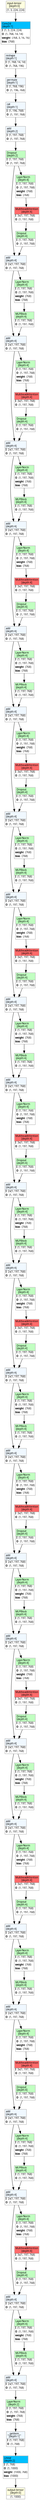 strict digraph ViT_b_16 {
	graph [ordering=in rankdir=TB size="63.9,63.9"]
	node [align=left color="#909090" fillcolor="#ffffff90" fontname="Linux libertine" fontsize=10 height=0.2 margin=0 ranksep=0.1 shape=plaintext style=filled]
	edge [fontsize=10]
	0 [label=<
                    <TABLE BORDER="1" CELLBORDER="0"
                    CELLSPACING="0" CELLPADDING="2">
                        <TR>
                            <TD BGCOLOR="lightyellow" ALIGN="LEFT"
                            BORDER="1" SIDES="B"
                            >input-tensor<BR ALIGN="LEFT"/>[depth:0]</TD>
                        </TR>
                        <TR>
                            <TD>(1, 3, 224, 224)</TD>
                        </TR>
                        
                    </TABLE>>]
	1 [label=<
                    <TABLE BORDER="1" CELLBORDER="0"
                    CELLSPACING="0" CELLPADDING="2">
                        <TR>
                            <TD BGCOLOR="deepskyblue1" ALIGN="LEFT"
                            BORDER="1" SIDES="B"
                            >Conv2d<BR ALIGN="LEFT"/>[depth:1]</TD>
                        </TR>
                        <TR>
                            <TD ALIGN="LEFT"><B>I</B> (1, 3, 224, 224)</TD>
                        </TR>
                        <TR>
                            <TD ALIGN="LEFT"><B>O</B> (1, 768, 14, 14)</TD>
                        </TR>
                                        <TR>
                    <TD ALIGN="LEFT"><B>weight</B> (768, 3, 16, 16)</TD>
                </TR>
                <TR>
                    <TD ALIGN="LEFT"><B>bias</B> (768)</TD>
                </TR>
                    </TABLE>>]
	2 [label=<
                    <TABLE BORDER="1" CELLBORDER="0"
                    CELLSPACING="0" CELLPADDING="2">
                        <TR>
                            <TD BGCOLOR="aliceblue" ALIGN="LEFT"
                            BORDER="1" SIDES="B"
                            >reshape<BR ALIGN="LEFT"/>[depth:1]</TD>
                        </TR>
                        <TR>
                            <TD ALIGN="LEFT"><B>I</B> (1, 768, 14, 14)</TD>
                        </TR>
                        <TR>
                            <TD ALIGN="LEFT"><B>O</B> (1, 768, 196)</TD>
                        </TR>
                        
                    </TABLE>>]
	3 [label=<
                    <TABLE BORDER="1" CELLBORDER="0"
                    CELLSPACING="0" CELLPADDING="2">
                        <TR>
                            <TD BGCOLOR="aliceblue" ALIGN="LEFT"
                            BORDER="1" SIDES="B"
                            >permute<BR ALIGN="LEFT"/>[depth:1]</TD>
                        </TR>
                        <TR>
                            <TD ALIGN="LEFT"><B>I</B> (1, 768, 196)</TD>
                        </TR>
                        <TR>
                            <TD ALIGN="LEFT"><B>O</B> (1, 196, 768)</TD>
                        </TR>
                        
                    </TABLE>>]
	4 [label=<
                    <TABLE BORDER="1" CELLBORDER="0"
                    CELLSPACING="0" CELLPADDING="2">
                        <TR>
                            <TD BGCOLOR="aliceblue" ALIGN="LEFT"
                            BORDER="1" SIDES="B"
                            >cat<BR ALIGN="LEFT"/>[depth:1]</TD>
                        </TR>
                        <TR>
                            <TD ALIGN="LEFT"><B>I</B> (1, 196, 768)</TD>
                        </TR>
                        <TR>
                            <TD ALIGN="LEFT"><B>O</B> (1, 197, 768)</TD>
                        </TR>
                        
                    </TABLE>>]
	5 [label=<
                    <TABLE BORDER="1" CELLBORDER="0"
                    CELLSPACING="0" CELLPADDING="2">
                        <TR>
                            <TD BGCOLOR="aliceblue" ALIGN="LEFT"
                            BORDER="1" SIDES="B"
                            >add<BR ALIGN="LEFT"/>[depth:2]</TD>
                        </TR>
                        <TR>
                            <TD ALIGN="LEFT"><B>I</B> (1, 197, 768)</TD>
                        </TR>
                        <TR>
                            <TD ALIGN="LEFT"><B>O</B> (1, 197, 768)</TD>
                        </TR>
                        
                    </TABLE>>]
	6 [label=<
                    <TABLE BORDER="1" CELLBORDER="0"
                    CELLSPACING="0" CELLPADDING="2">
                        <TR>
                            <TD BGCOLOR="darkseagreen1" ALIGN="LEFT"
                            BORDER="1" SIDES="B"
                            >Dropout<BR ALIGN="LEFT"/>[depth:2]</TD>
                        </TR>
                        <TR>
                            <TD ALIGN="LEFT"><B>I</B> (1, 197, 768)</TD>
                        </TR>
                        <TR>
                            <TD ALIGN="LEFT"><B>O</B> (1, 197, 768)</TD>
                        </TR>
                        
                    </TABLE>>]
	7 [label=<
                    <TABLE BORDER="1" CELLBORDER="0"
                    CELLSPACING="0" CELLPADDING="2">
                        <TR>
                            <TD BGCOLOR="darkseagreen1" ALIGN="LEFT"
                            BORDER="1" SIDES="B"
                            >LayerNorm<BR ALIGN="LEFT"/>[depth:4]</TD>
                        </TR>
                        <TR>
                            <TD ALIGN="LEFT"><B>I</B> (1, 197, 768)</TD>
                        </TR>
                        <TR>
                            <TD ALIGN="LEFT"><B>O</B> (1, 197, 768)</TD>
                        </TR>
                                        <TR>
                    <TD ALIGN="LEFT"><B>weight</B> (768)</TD>
                </TR>
                <TR>
                    <TD ALIGN="LEFT"><B>bias</B> (768)</TD>
                </TR>
                    </TABLE>>]
	8 [label=<
                    <TABLE BORDER="1" CELLBORDER="0"
                    CELLSPACING="0" CELLPADDING="2">
                        <TR>
                            <TD BGCOLOR="indianred1" ALIGN="LEFT"
                            BORDER="1" SIDES="B"
                            >MultiheadAttention<BR ALIGN="LEFT"/>[depth:4]</TD>
                        </TR>
                        <TR>
                            <TD ALIGN="LEFT"><B>I</B> 3x(1, 197, 768)</TD>
                        </TR>
                        <TR>
                            <TD ALIGN="LEFT"><B>O</B> (1, 197, 768)</TD>
                        </TR>
                        
                    </TABLE>>]
	9 [label=<
                    <TABLE BORDER="1" CELLBORDER="0"
                    CELLSPACING="0" CELLPADDING="2">
                        <TR>
                            <TD BGCOLOR="darkseagreen1" ALIGN="LEFT"
                            BORDER="1" SIDES="B"
                            >Dropout<BR ALIGN="LEFT"/>[depth:4]</TD>
                        </TR>
                        <TR>
                            <TD ALIGN="LEFT"><B>I</B> (1, 197, 768)</TD>
                        </TR>
                        <TR>
                            <TD ALIGN="LEFT"><B>O</B> (1, 197, 768)</TD>
                        </TR>
                        
                    </TABLE>>]
	10 [label=<
                    <TABLE BORDER="1" CELLBORDER="0"
                    CELLSPACING="0" CELLPADDING="2">
                        <TR>
                            <TD BGCOLOR="aliceblue" ALIGN="LEFT"
                            BORDER="1" SIDES="B"
                            >add<BR ALIGN="LEFT"/>[depth:4]</TD>
                        </TR>
                        <TR>
                            <TD ALIGN="LEFT"><B>I</B> 2x(1, 197, 768)</TD>
                        </TR>
                        <TR>
                            <TD ALIGN="LEFT"><B>O</B> (1, 197, 768)</TD>
                        </TR>
                        
                    </TABLE>>]
	11 [label=<
                    <TABLE BORDER="1" CELLBORDER="0"
                    CELLSPACING="0" CELLPADDING="2">
                        <TR>
                            <TD BGCOLOR="darkseagreen1" ALIGN="LEFT"
                            BORDER="1" SIDES="B"
                            >LayerNorm<BR ALIGN="LEFT"/>[depth:4]</TD>
                        </TR>
                        <TR>
                            <TD ALIGN="LEFT"><B>I</B> (1, 197, 768)</TD>
                        </TR>
                        <TR>
                            <TD ALIGN="LEFT"><B>O</B> (1, 197, 768)</TD>
                        </TR>
                                        <TR>
                    <TD ALIGN="LEFT"><B>weight</B> (768)</TD>
                </TR>
                <TR>
                    <TD ALIGN="LEFT"><B>bias</B> (768)</TD>
                </TR>
                    </TABLE>>]
	12 [label=<
                    <TABLE BORDER="1" CELLBORDER="0"
                    CELLSPACING="0" CELLPADDING="2">
                        <TR>
                            <TD BGCOLOR="darkseagreen1" ALIGN="LEFT"
                            BORDER="1" SIDES="B"
                            >MLPBlock<BR ALIGN="LEFT"/>[depth:4]</TD>
                        </TR>
                        <TR>
                            <TD ALIGN="LEFT"><B>I</B> (1, 197, 768)</TD>
                        </TR>
                        <TR>
                            <TD ALIGN="LEFT"><B>O</B> (1, 197, 768)</TD>
                        </TR>
                        
                    </TABLE>>]
	13 [label=<
                    <TABLE BORDER="1" CELLBORDER="0"
                    CELLSPACING="0" CELLPADDING="2">
                        <TR>
                            <TD BGCOLOR="aliceblue" ALIGN="LEFT"
                            BORDER="1" SIDES="B"
                            >add<BR ALIGN="LEFT"/>[depth:4]</TD>
                        </TR>
                        <TR>
                            <TD ALIGN="LEFT"><B>I</B> 2x(1, 197, 768)</TD>
                        </TR>
                        <TR>
                            <TD ALIGN="LEFT"><B>O</B> (1, 197, 768)</TD>
                        </TR>
                        
                    </TABLE>>]
	14 [label=<
                    <TABLE BORDER="1" CELLBORDER="0"
                    CELLSPACING="0" CELLPADDING="2">
                        <TR>
                            <TD BGCOLOR="darkseagreen1" ALIGN="LEFT"
                            BORDER="1" SIDES="B"
                            >LayerNorm<BR ALIGN="LEFT"/>[depth:4]</TD>
                        </TR>
                        <TR>
                            <TD ALIGN="LEFT"><B>I</B> (1, 197, 768)</TD>
                        </TR>
                        <TR>
                            <TD ALIGN="LEFT"><B>O</B> (1, 197, 768)</TD>
                        </TR>
                                        <TR>
                    <TD ALIGN="LEFT"><B>weight</B> (768)</TD>
                </TR>
                <TR>
                    <TD ALIGN="LEFT"><B>bias</B> (768)</TD>
                </TR>
                    </TABLE>>]
	15 [label=<
                    <TABLE BORDER="1" CELLBORDER="0"
                    CELLSPACING="0" CELLPADDING="2">
                        <TR>
                            <TD BGCOLOR="indianred1" ALIGN="LEFT"
                            BORDER="1" SIDES="B"
                            >MultiheadAttention<BR ALIGN="LEFT"/>[depth:4]</TD>
                        </TR>
                        <TR>
                            <TD ALIGN="LEFT"><B>I</B> 3x(1, 197, 768)</TD>
                        </TR>
                        <TR>
                            <TD ALIGN="LEFT"><B>O</B> (1, 197, 768)</TD>
                        </TR>
                        
                    </TABLE>>]
	16 [label=<
                    <TABLE BORDER="1" CELLBORDER="0"
                    CELLSPACING="0" CELLPADDING="2">
                        <TR>
                            <TD BGCOLOR="darkseagreen1" ALIGN="LEFT"
                            BORDER="1" SIDES="B"
                            >Dropout<BR ALIGN="LEFT"/>[depth:4]</TD>
                        </TR>
                        <TR>
                            <TD ALIGN="LEFT"><B>I</B> (1, 197, 768)</TD>
                        </TR>
                        <TR>
                            <TD ALIGN="LEFT"><B>O</B> (1, 197, 768)</TD>
                        </TR>
                        
                    </TABLE>>]
	17 [label=<
                    <TABLE BORDER="1" CELLBORDER="0"
                    CELLSPACING="0" CELLPADDING="2">
                        <TR>
                            <TD BGCOLOR="aliceblue" ALIGN="LEFT"
                            BORDER="1" SIDES="B"
                            >add<BR ALIGN="LEFT"/>[depth:4]</TD>
                        </TR>
                        <TR>
                            <TD ALIGN="LEFT"><B>I</B> 2x(1, 197, 768)</TD>
                        </TR>
                        <TR>
                            <TD ALIGN="LEFT"><B>O</B> (1, 197, 768)</TD>
                        </TR>
                        
                    </TABLE>>]
	18 [label=<
                    <TABLE BORDER="1" CELLBORDER="0"
                    CELLSPACING="0" CELLPADDING="2">
                        <TR>
                            <TD BGCOLOR="darkseagreen1" ALIGN="LEFT"
                            BORDER="1" SIDES="B"
                            >LayerNorm<BR ALIGN="LEFT"/>[depth:4]</TD>
                        </TR>
                        <TR>
                            <TD ALIGN="LEFT"><B>I</B> (1, 197, 768)</TD>
                        </TR>
                        <TR>
                            <TD ALIGN="LEFT"><B>O</B> (1, 197, 768)</TD>
                        </TR>
                                        <TR>
                    <TD ALIGN="LEFT"><B>weight</B> (768)</TD>
                </TR>
                <TR>
                    <TD ALIGN="LEFT"><B>bias</B> (768)</TD>
                </TR>
                    </TABLE>>]
	19 [label=<
                    <TABLE BORDER="1" CELLBORDER="0"
                    CELLSPACING="0" CELLPADDING="2">
                        <TR>
                            <TD BGCOLOR="darkseagreen1" ALIGN="LEFT"
                            BORDER="1" SIDES="B"
                            >MLPBlock<BR ALIGN="LEFT"/>[depth:4]</TD>
                        </TR>
                        <TR>
                            <TD ALIGN="LEFT"><B>I</B> (1, 197, 768)</TD>
                        </TR>
                        <TR>
                            <TD ALIGN="LEFT"><B>O</B> (1, 197, 768)</TD>
                        </TR>
                        
                    </TABLE>>]
	20 [label=<
                    <TABLE BORDER="1" CELLBORDER="0"
                    CELLSPACING="0" CELLPADDING="2">
                        <TR>
                            <TD BGCOLOR="aliceblue" ALIGN="LEFT"
                            BORDER="1" SIDES="B"
                            >add<BR ALIGN="LEFT"/>[depth:4]</TD>
                        </TR>
                        <TR>
                            <TD ALIGN="LEFT"><B>I</B> 2x(1, 197, 768)</TD>
                        </TR>
                        <TR>
                            <TD ALIGN="LEFT"><B>O</B> (1, 197, 768)</TD>
                        </TR>
                        
                    </TABLE>>]
	21 [label=<
                    <TABLE BORDER="1" CELLBORDER="0"
                    CELLSPACING="0" CELLPADDING="2">
                        <TR>
                            <TD BGCOLOR="darkseagreen1" ALIGN="LEFT"
                            BORDER="1" SIDES="B"
                            >LayerNorm<BR ALIGN="LEFT"/>[depth:4]</TD>
                        </TR>
                        <TR>
                            <TD ALIGN="LEFT"><B>I</B> (1, 197, 768)</TD>
                        </TR>
                        <TR>
                            <TD ALIGN="LEFT"><B>O</B> (1, 197, 768)</TD>
                        </TR>
                                        <TR>
                    <TD ALIGN="LEFT"><B>weight</B> (768)</TD>
                </TR>
                <TR>
                    <TD ALIGN="LEFT"><B>bias</B> (768)</TD>
                </TR>
                    </TABLE>>]
	22 [label=<
                    <TABLE BORDER="1" CELLBORDER="0"
                    CELLSPACING="0" CELLPADDING="2">
                        <TR>
                            <TD BGCOLOR="indianred1" ALIGN="LEFT"
                            BORDER="1" SIDES="B"
                            >MultiheadAttention<BR ALIGN="LEFT"/>[depth:4]</TD>
                        </TR>
                        <TR>
                            <TD ALIGN="LEFT"><B>I</B> 3x(1, 197, 768)</TD>
                        </TR>
                        <TR>
                            <TD ALIGN="LEFT"><B>O</B> (1, 197, 768)</TD>
                        </TR>
                        
                    </TABLE>>]
	23 [label=<
                    <TABLE BORDER="1" CELLBORDER="0"
                    CELLSPACING="0" CELLPADDING="2">
                        <TR>
                            <TD BGCOLOR="darkseagreen1" ALIGN="LEFT"
                            BORDER="1" SIDES="B"
                            >Dropout<BR ALIGN="LEFT"/>[depth:4]</TD>
                        </TR>
                        <TR>
                            <TD ALIGN="LEFT"><B>I</B> (1, 197, 768)</TD>
                        </TR>
                        <TR>
                            <TD ALIGN="LEFT"><B>O</B> (1, 197, 768)</TD>
                        </TR>
                        
                    </TABLE>>]
	24 [label=<
                    <TABLE BORDER="1" CELLBORDER="0"
                    CELLSPACING="0" CELLPADDING="2">
                        <TR>
                            <TD BGCOLOR="aliceblue" ALIGN="LEFT"
                            BORDER="1" SIDES="B"
                            >add<BR ALIGN="LEFT"/>[depth:4]</TD>
                        </TR>
                        <TR>
                            <TD ALIGN="LEFT"><B>I</B> 2x(1, 197, 768)</TD>
                        </TR>
                        <TR>
                            <TD ALIGN="LEFT"><B>O</B> (1, 197, 768)</TD>
                        </TR>
                        
                    </TABLE>>]
	25 [label=<
                    <TABLE BORDER="1" CELLBORDER="0"
                    CELLSPACING="0" CELLPADDING="2">
                        <TR>
                            <TD BGCOLOR="darkseagreen1" ALIGN="LEFT"
                            BORDER="1" SIDES="B"
                            >LayerNorm<BR ALIGN="LEFT"/>[depth:4]</TD>
                        </TR>
                        <TR>
                            <TD ALIGN="LEFT"><B>I</B> (1, 197, 768)</TD>
                        </TR>
                        <TR>
                            <TD ALIGN="LEFT"><B>O</B> (1, 197, 768)</TD>
                        </TR>
                                        <TR>
                    <TD ALIGN="LEFT"><B>weight</B> (768)</TD>
                </TR>
                <TR>
                    <TD ALIGN="LEFT"><B>bias</B> (768)</TD>
                </TR>
                    </TABLE>>]
	26 [label=<
                    <TABLE BORDER="1" CELLBORDER="0"
                    CELLSPACING="0" CELLPADDING="2">
                        <TR>
                            <TD BGCOLOR="darkseagreen1" ALIGN="LEFT"
                            BORDER="1" SIDES="B"
                            >MLPBlock<BR ALIGN="LEFT"/>[depth:4]</TD>
                        </TR>
                        <TR>
                            <TD ALIGN="LEFT"><B>I</B> (1, 197, 768)</TD>
                        </TR>
                        <TR>
                            <TD ALIGN="LEFT"><B>O</B> (1, 197, 768)</TD>
                        </TR>
                        
                    </TABLE>>]
	27 [label=<
                    <TABLE BORDER="1" CELLBORDER="0"
                    CELLSPACING="0" CELLPADDING="2">
                        <TR>
                            <TD BGCOLOR="aliceblue" ALIGN="LEFT"
                            BORDER="1" SIDES="B"
                            >add<BR ALIGN="LEFT"/>[depth:4]</TD>
                        </TR>
                        <TR>
                            <TD ALIGN="LEFT"><B>I</B> 2x(1, 197, 768)</TD>
                        </TR>
                        <TR>
                            <TD ALIGN="LEFT"><B>O</B> (1, 197, 768)</TD>
                        </TR>
                        
                    </TABLE>>]
	28 [label=<
                    <TABLE BORDER="1" CELLBORDER="0"
                    CELLSPACING="0" CELLPADDING="2">
                        <TR>
                            <TD BGCOLOR="darkseagreen1" ALIGN="LEFT"
                            BORDER="1" SIDES="B"
                            >LayerNorm<BR ALIGN="LEFT"/>[depth:4]</TD>
                        </TR>
                        <TR>
                            <TD ALIGN="LEFT"><B>I</B> (1, 197, 768)</TD>
                        </TR>
                        <TR>
                            <TD ALIGN="LEFT"><B>O</B> (1, 197, 768)</TD>
                        </TR>
                                        <TR>
                    <TD ALIGN="LEFT"><B>weight</B> (768)</TD>
                </TR>
                <TR>
                    <TD ALIGN="LEFT"><B>bias</B> (768)</TD>
                </TR>
                    </TABLE>>]
	29 [label=<
                    <TABLE BORDER="1" CELLBORDER="0"
                    CELLSPACING="0" CELLPADDING="2">
                        <TR>
                            <TD BGCOLOR="indianred1" ALIGN="LEFT"
                            BORDER="1" SIDES="B"
                            >MultiheadAttention<BR ALIGN="LEFT"/>[depth:4]</TD>
                        </TR>
                        <TR>
                            <TD ALIGN="LEFT"><B>I</B> 3x(1, 197, 768)</TD>
                        </TR>
                        <TR>
                            <TD ALIGN="LEFT"><B>O</B> (1, 197, 768)</TD>
                        </TR>
                        
                    </TABLE>>]
	30 [label=<
                    <TABLE BORDER="1" CELLBORDER="0"
                    CELLSPACING="0" CELLPADDING="2">
                        <TR>
                            <TD BGCOLOR="darkseagreen1" ALIGN="LEFT"
                            BORDER="1" SIDES="B"
                            >Dropout<BR ALIGN="LEFT"/>[depth:4]</TD>
                        </TR>
                        <TR>
                            <TD ALIGN="LEFT"><B>I</B> (1, 197, 768)</TD>
                        </TR>
                        <TR>
                            <TD ALIGN="LEFT"><B>O</B> (1, 197, 768)</TD>
                        </TR>
                        
                    </TABLE>>]
	31 [label=<
                    <TABLE BORDER="1" CELLBORDER="0"
                    CELLSPACING="0" CELLPADDING="2">
                        <TR>
                            <TD BGCOLOR="aliceblue" ALIGN="LEFT"
                            BORDER="1" SIDES="B"
                            >add<BR ALIGN="LEFT"/>[depth:4]</TD>
                        </TR>
                        <TR>
                            <TD ALIGN="LEFT"><B>I</B> 2x(1, 197, 768)</TD>
                        </TR>
                        <TR>
                            <TD ALIGN="LEFT"><B>O</B> (1, 197, 768)</TD>
                        </TR>
                        
                    </TABLE>>]
	32 [label=<
                    <TABLE BORDER="1" CELLBORDER="0"
                    CELLSPACING="0" CELLPADDING="2">
                        <TR>
                            <TD BGCOLOR="darkseagreen1" ALIGN="LEFT"
                            BORDER="1" SIDES="B"
                            >LayerNorm<BR ALIGN="LEFT"/>[depth:4]</TD>
                        </TR>
                        <TR>
                            <TD ALIGN="LEFT"><B>I</B> (1, 197, 768)</TD>
                        </TR>
                        <TR>
                            <TD ALIGN="LEFT"><B>O</B> (1, 197, 768)</TD>
                        </TR>
                                        <TR>
                    <TD ALIGN="LEFT"><B>weight</B> (768)</TD>
                </TR>
                <TR>
                    <TD ALIGN="LEFT"><B>bias</B> (768)</TD>
                </TR>
                    </TABLE>>]
	33 [label=<
                    <TABLE BORDER="1" CELLBORDER="0"
                    CELLSPACING="0" CELLPADDING="2">
                        <TR>
                            <TD BGCOLOR="darkseagreen1" ALIGN="LEFT"
                            BORDER="1" SIDES="B"
                            >MLPBlock<BR ALIGN="LEFT"/>[depth:4]</TD>
                        </TR>
                        <TR>
                            <TD ALIGN="LEFT"><B>I</B> (1, 197, 768)</TD>
                        </TR>
                        <TR>
                            <TD ALIGN="LEFT"><B>O</B> (1, 197, 768)</TD>
                        </TR>
                        
                    </TABLE>>]
	34 [label=<
                    <TABLE BORDER="1" CELLBORDER="0"
                    CELLSPACING="0" CELLPADDING="2">
                        <TR>
                            <TD BGCOLOR="aliceblue" ALIGN="LEFT"
                            BORDER="1" SIDES="B"
                            >add<BR ALIGN="LEFT"/>[depth:4]</TD>
                        </TR>
                        <TR>
                            <TD ALIGN="LEFT"><B>I</B> 2x(1, 197, 768)</TD>
                        </TR>
                        <TR>
                            <TD ALIGN="LEFT"><B>O</B> (1, 197, 768)</TD>
                        </TR>
                        
                    </TABLE>>]
	35 [label=<
                    <TABLE BORDER="1" CELLBORDER="0"
                    CELLSPACING="0" CELLPADDING="2">
                        <TR>
                            <TD BGCOLOR="darkseagreen1" ALIGN="LEFT"
                            BORDER="1" SIDES="B"
                            >LayerNorm<BR ALIGN="LEFT"/>[depth:4]</TD>
                        </TR>
                        <TR>
                            <TD ALIGN="LEFT"><B>I</B> (1, 197, 768)</TD>
                        </TR>
                        <TR>
                            <TD ALIGN="LEFT"><B>O</B> (1, 197, 768)</TD>
                        </TR>
                                        <TR>
                    <TD ALIGN="LEFT"><B>weight</B> (768)</TD>
                </TR>
                <TR>
                    <TD ALIGN="LEFT"><B>bias</B> (768)</TD>
                </TR>
                    </TABLE>>]
	36 [label=<
                    <TABLE BORDER="1" CELLBORDER="0"
                    CELLSPACING="0" CELLPADDING="2">
                        <TR>
                            <TD BGCOLOR="indianred1" ALIGN="LEFT"
                            BORDER="1" SIDES="B"
                            >MultiheadAttention<BR ALIGN="LEFT"/>[depth:4]</TD>
                        </TR>
                        <TR>
                            <TD ALIGN="LEFT"><B>I</B> 3x(1, 197, 768)</TD>
                        </TR>
                        <TR>
                            <TD ALIGN="LEFT"><B>O</B> (1, 197, 768)</TD>
                        </TR>
                        
                    </TABLE>>]
	37 [label=<
                    <TABLE BORDER="1" CELLBORDER="0"
                    CELLSPACING="0" CELLPADDING="2">
                        <TR>
                            <TD BGCOLOR="darkseagreen1" ALIGN="LEFT"
                            BORDER="1" SIDES="B"
                            >Dropout<BR ALIGN="LEFT"/>[depth:4]</TD>
                        </TR>
                        <TR>
                            <TD ALIGN="LEFT"><B>I</B> (1, 197, 768)</TD>
                        </TR>
                        <TR>
                            <TD ALIGN="LEFT"><B>O</B> (1, 197, 768)</TD>
                        </TR>
                        
                    </TABLE>>]
	38 [label=<
                    <TABLE BORDER="1" CELLBORDER="0"
                    CELLSPACING="0" CELLPADDING="2">
                        <TR>
                            <TD BGCOLOR="aliceblue" ALIGN="LEFT"
                            BORDER="1" SIDES="B"
                            >add<BR ALIGN="LEFT"/>[depth:4]</TD>
                        </TR>
                        <TR>
                            <TD ALIGN="LEFT"><B>I</B> 2x(1, 197, 768)</TD>
                        </TR>
                        <TR>
                            <TD ALIGN="LEFT"><B>O</B> (1, 197, 768)</TD>
                        </TR>
                        
                    </TABLE>>]
	39 [label=<
                    <TABLE BORDER="1" CELLBORDER="0"
                    CELLSPACING="0" CELLPADDING="2">
                        <TR>
                            <TD BGCOLOR="darkseagreen1" ALIGN="LEFT"
                            BORDER="1" SIDES="B"
                            >LayerNorm<BR ALIGN="LEFT"/>[depth:4]</TD>
                        </TR>
                        <TR>
                            <TD ALIGN="LEFT"><B>I</B> (1, 197, 768)</TD>
                        </TR>
                        <TR>
                            <TD ALIGN="LEFT"><B>O</B> (1, 197, 768)</TD>
                        </TR>
                                        <TR>
                    <TD ALIGN="LEFT"><B>weight</B> (768)</TD>
                </TR>
                <TR>
                    <TD ALIGN="LEFT"><B>bias</B> (768)</TD>
                </TR>
                    </TABLE>>]
	40 [label=<
                    <TABLE BORDER="1" CELLBORDER="0"
                    CELLSPACING="0" CELLPADDING="2">
                        <TR>
                            <TD BGCOLOR="darkseagreen1" ALIGN="LEFT"
                            BORDER="1" SIDES="B"
                            >MLPBlock<BR ALIGN="LEFT"/>[depth:4]</TD>
                        </TR>
                        <TR>
                            <TD ALIGN="LEFT"><B>I</B> (1, 197, 768)</TD>
                        </TR>
                        <TR>
                            <TD ALIGN="LEFT"><B>O</B> (1, 197, 768)</TD>
                        </TR>
                        
                    </TABLE>>]
	41 [label=<
                    <TABLE BORDER="1" CELLBORDER="0"
                    CELLSPACING="0" CELLPADDING="2">
                        <TR>
                            <TD BGCOLOR="aliceblue" ALIGN="LEFT"
                            BORDER="1" SIDES="B"
                            >add<BR ALIGN="LEFT"/>[depth:4]</TD>
                        </TR>
                        <TR>
                            <TD ALIGN="LEFT"><B>I</B> 2x(1, 197, 768)</TD>
                        </TR>
                        <TR>
                            <TD ALIGN="LEFT"><B>O</B> (1, 197, 768)</TD>
                        </TR>
                        
                    </TABLE>>]
	42 [label=<
                    <TABLE BORDER="1" CELLBORDER="0"
                    CELLSPACING="0" CELLPADDING="2">
                        <TR>
                            <TD BGCOLOR="darkseagreen1" ALIGN="LEFT"
                            BORDER="1" SIDES="B"
                            >LayerNorm<BR ALIGN="LEFT"/>[depth:4]</TD>
                        </TR>
                        <TR>
                            <TD ALIGN="LEFT"><B>I</B> (1, 197, 768)</TD>
                        </TR>
                        <TR>
                            <TD ALIGN="LEFT"><B>O</B> (1, 197, 768)</TD>
                        </TR>
                                        <TR>
                    <TD ALIGN="LEFT"><B>weight</B> (768)</TD>
                </TR>
                <TR>
                    <TD ALIGN="LEFT"><B>bias</B> (768)</TD>
                </TR>
                    </TABLE>>]
	43 [label=<
                    <TABLE BORDER="1" CELLBORDER="0"
                    CELLSPACING="0" CELLPADDING="2">
                        <TR>
                            <TD BGCOLOR="indianred1" ALIGN="LEFT"
                            BORDER="1" SIDES="B"
                            >MultiheadAttention<BR ALIGN="LEFT"/>[depth:4]</TD>
                        </TR>
                        <TR>
                            <TD ALIGN="LEFT"><B>I</B> 3x(1, 197, 768)</TD>
                        </TR>
                        <TR>
                            <TD ALIGN="LEFT"><B>O</B> (1, 197, 768)</TD>
                        </TR>
                        
                    </TABLE>>]
	44 [label=<
                    <TABLE BORDER="1" CELLBORDER="0"
                    CELLSPACING="0" CELLPADDING="2">
                        <TR>
                            <TD BGCOLOR="darkseagreen1" ALIGN="LEFT"
                            BORDER="1" SIDES="B"
                            >Dropout<BR ALIGN="LEFT"/>[depth:4]</TD>
                        </TR>
                        <TR>
                            <TD ALIGN="LEFT"><B>I</B> (1, 197, 768)</TD>
                        </TR>
                        <TR>
                            <TD ALIGN="LEFT"><B>O</B> (1, 197, 768)</TD>
                        </TR>
                        
                    </TABLE>>]
	45 [label=<
                    <TABLE BORDER="1" CELLBORDER="0"
                    CELLSPACING="0" CELLPADDING="2">
                        <TR>
                            <TD BGCOLOR="aliceblue" ALIGN="LEFT"
                            BORDER="1" SIDES="B"
                            >add<BR ALIGN="LEFT"/>[depth:4]</TD>
                        </TR>
                        <TR>
                            <TD ALIGN="LEFT"><B>I</B> 2x(1, 197, 768)</TD>
                        </TR>
                        <TR>
                            <TD ALIGN="LEFT"><B>O</B> (1, 197, 768)</TD>
                        </TR>
                        
                    </TABLE>>]
	46 [label=<
                    <TABLE BORDER="1" CELLBORDER="0"
                    CELLSPACING="0" CELLPADDING="2">
                        <TR>
                            <TD BGCOLOR="darkseagreen1" ALIGN="LEFT"
                            BORDER="1" SIDES="B"
                            >LayerNorm<BR ALIGN="LEFT"/>[depth:4]</TD>
                        </TR>
                        <TR>
                            <TD ALIGN="LEFT"><B>I</B> (1, 197, 768)</TD>
                        </TR>
                        <TR>
                            <TD ALIGN="LEFT"><B>O</B> (1, 197, 768)</TD>
                        </TR>
                                        <TR>
                    <TD ALIGN="LEFT"><B>weight</B> (768)</TD>
                </TR>
                <TR>
                    <TD ALIGN="LEFT"><B>bias</B> (768)</TD>
                </TR>
                    </TABLE>>]
	47 [label=<
                    <TABLE BORDER="1" CELLBORDER="0"
                    CELLSPACING="0" CELLPADDING="2">
                        <TR>
                            <TD BGCOLOR="darkseagreen1" ALIGN="LEFT"
                            BORDER="1" SIDES="B"
                            >MLPBlock<BR ALIGN="LEFT"/>[depth:4]</TD>
                        </TR>
                        <TR>
                            <TD ALIGN="LEFT"><B>I</B> (1, 197, 768)</TD>
                        </TR>
                        <TR>
                            <TD ALIGN="LEFT"><B>O</B> (1, 197, 768)</TD>
                        </TR>
                        
                    </TABLE>>]
	48 [label=<
                    <TABLE BORDER="1" CELLBORDER="0"
                    CELLSPACING="0" CELLPADDING="2">
                        <TR>
                            <TD BGCOLOR="aliceblue" ALIGN="LEFT"
                            BORDER="1" SIDES="B"
                            >add<BR ALIGN="LEFT"/>[depth:4]</TD>
                        </TR>
                        <TR>
                            <TD ALIGN="LEFT"><B>I</B> 2x(1, 197, 768)</TD>
                        </TR>
                        <TR>
                            <TD ALIGN="LEFT"><B>O</B> (1, 197, 768)</TD>
                        </TR>
                        
                    </TABLE>>]
	49 [label=<
                    <TABLE BORDER="1" CELLBORDER="0"
                    CELLSPACING="0" CELLPADDING="2">
                        <TR>
                            <TD BGCOLOR="darkseagreen1" ALIGN="LEFT"
                            BORDER="1" SIDES="B"
                            >LayerNorm<BR ALIGN="LEFT"/>[depth:4]</TD>
                        </TR>
                        <TR>
                            <TD ALIGN="LEFT"><B>I</B> (1, 197, 768)</TD>
                        </TR>
                        <TR>
                            <TD ALIGN="LEFT"><B>O</B> (1, 197, 768)</TD>
                        </TR>
                                        <TR>
                    <TD ALIGN="LEFT"><B>weight</B> (768)</TD>
                </TR>
                <TR>
                    <TD ALIGN="LEFT"><B>bias</B> (768)</TD>
                </TR>
                    </TABLE>>]
	50 [label=<
                    <TABLE BORDER="1" CELLBORDER="0"
                    CELLSPACING="0" CELLPADDING="2">
                        <TR>
                            <TD BGCOLOR="indianred1" ALIGN="LEFT"
                            BORDER="1" SIDES="B"
                            >MultiheadAttention<BR ALIGN="LEFT"/>[depth:4]</TD>
                        </TR>
                        <TR>
                            <TD ALIGN="LEFT"><B>I</B> 3x(1, 197, 768)</TD>
                        </TR>
                        <TR>
                            <TD ALIGN="LEFT"><B>O</B> (1, 197, 768)</TD>
                        </TR>
                        
                    </TABLE>>]
	51 [label=<
                    <TABLE BORDER="1" CELLBORDER="0"
                    CELLSPACING="0" CELLPADDING="2">
                        <TR>
                            <TD BGCOLOR="darkseagreen1" ALIGN="LEFT"
                            BORDER="1" SIDES="B"
                            >Dropout<BR ALIGN="LEFT"/>[depth:4]</TD>
                        </TR>
                        <TR>
                            <TD ALIGN="LEFT"><B>I</B> (1, 197, 768)</TD>
                        </TR>
                        <TR>
                            <TD ALIGN="LEFT"><B>O</B> (1, 197, 768)</TD>
                        </TR>
                        
                    </TABLE>>]
	52 [label=<
                    <TABLE BORDER="1" CELLBORDER="0"
                    CELLSPACING="0" CELLPADDING="2">
                        <TR>
                            <TD BGCOLOR="aliceblue" ALIGN="LEFT"
                            BORDER="1" SIDES="B"
                            >add<BR ALIGN="LEFT"/>[depth:4]</TD>
                        </TR>
                        <TR>
                            <TD ALIGN="LEFT"><B>I</B> 2x(1, 197, 768)</TD>
                        </TR>
                        <TR>
                            <TD ALIGN="LEFT"><B>O</B> (1, 197, 768)</TD>
                        </TR>
                        
                    </TABLE>>]
	53 [label=<
                    <TABLE BORDER="1" CELLBORDER="0"
                    CELLSPACING="0" CELLPADDING="2">
                        <TR>
                            <TD BGCOLOR="darkseagreen1" ALIGN="LEFT"
                            BORDER="1" SIDES="B"
                            >LayerNorm<BR ALIGN="LEFT"/>[depth:4]</TD>
                        </TR>
                        <TR>
                            <TD ALIGN="LEFT"><B>I</B> (1, 197, 768)</TD>
                        </TR>
                        <TR>
                            <TD ALIGN="LEFT"><B>O</B> (1, 197, 768)</TD>
                        </TR>
                                        <TR>
                    <TD ALIGN="LEFT"><B>weight</B> (768)</TD>
                </TR>
                <TR>
                    <TD ALIGN="LEFT"><B>bias</B> (768)</TD>
                </TR>
                    </TABLE>>]
	54 [label=<
                    <TABLE BORDER="1" CELLBORDER="0"
                    CELLSPACING="0" CELLPADDING="2">
                        <TR>
                            <TD BGCOLOR="darkseagreen1" ALIGN="LEFT"
                            BORDER="1" SIDES="B"
                            >MLPBlock<BR ALIGN="LEFT"/>[depth:4]</TD>
                        </TR>
                        <TR>
                            <TD ALIGN="LEFT"><B>I</B> (1, 197, 768)</TD>
                        </TR>
                        <TR>
                            <TD ALIGN="LEFT"><B>O</B> (1, 197, 768)</TD>
                        </TR>
                        
                    </TABLE>>]
	55 [label=<
                    <TABLE BORDER="1" CELLBORDER="0"
                    CELLSPACING="0" CELLPADDING="2">
                        <TR>
                            <TD BGCOLOR="aliceblue" ALIGN="LEFT"
                            BORDER="1" SIDES="B"
                            >add<BR ALIGN="LEFT"/>[depth:4]</TD>
                        </TR>
                        <TR>
                            <TD ALIGN="LEFT"><B>I</B> 2x(1, 197, 768)</TD>
                        </TR>
                        <TR>
                            <TD ALIGN="LEFT"><B>O</B> (1, 197, 768)</TD>
                        </TR>
                        
                    </TABLE>>]
	56 [label=<
                    <TABLE BORDER="1" CELLBORDER="0"
                    CELLSPACING="0" CELLPADDING="2">
                        <TR>
                            <TD BGCOLOR="darkseagreen1" ALIGN="LEFT"
                            BORDER="1" SIDES="B"
                            >LayerNorm<BR ALIGN="LEFT"/>[depth:4]</TD>
                        </TR>
                        <TR>
                            <TD ALIGN="LEFT"><B>I</B> (1, 197, 768)</TD>
                        </TR>
                        <TR>
                            <TD ALIGN="LEFT"><B>O</B> (1, 197, 768)</TD>
                        </TR>
                                        <TR>
                    <TD ALIGN="LEFT"><B>weight</B> (768)</TD>
                </TR>
                <TR>
                    <TD ALIGN="LEFT"><B>bias</B> (768)</TD>
                </TR>
                    </TABLE>>]
	57 [label=<
                    <TABLE BORDER="1" CELLBORDER="0"
                    CELLSPACING="0" CELLPADDING="2">
                        <TR>
                            <TD BGCOLOR="indianred1" ALIGN="LEFT"
                            BORDER="1" SIDES="B"
                            >MultiheadAttention<BR ALIGN="LEFT"/>[depth:4]</TD>
                        </TR>
                        <TR>
                            <TD ALIGN="LEFT"><B>I</B> 3x(1, 197, 768)</TD>
                        </TR>
                        <TR>
                            <TD ALIGN="LEFT"><B>O</B> (1, 197, 768)</TD>
                        </TR>
                        
                    </TABLE>>]
	58 [label=<
                    <TABLE BORDER="1" CELLBORDER="0"
                    CELLSPACING="0" CELLPADDING="2">
                        <TR>
                            <TD BGCOLOR="darkseagreen1" ALIGN="LEFT"
                            BORDER="1" SIDES="B"
                            >Dropout<BR ALIGN="LEFT"/>[depth:4]</TD>
                        </TR>
                        <TR>
                            <TD ALIGN="LEFT"><B>I</B> (1, 197, 768)</TD>
                        </TR>
                        <TR>
                            <TD ALIGN="LEFT"><B>O</B> (1, 197, 768)</TD>
                        </TR>
                        
                    </TABLE>>]
	59 [label=<
                    <TABLE BORDER="1" CELLBORDER="0"
                    CELLSPACING="0" CELLPADDING="2">
                        <TR>
                            <TD BGCOLOR="aliceblue" ALIGN="LEFT"
                            BORDER="1" SIDES="B"
                            >add<BR ALIGN="LEFT"/>[depth:4]</TD>
                        </TR>
                        <TR>
                            <TD ALIGN="LEFT"><B>I</B> 2x(1, 197, 768)</TD>
                        </TR>
                        <TR>
                            <TD ALIGN="LEFT"><B>O</B> (1, 197, 768)</TD>
                        </TR>
                        
                    </TABLE>>]
	60 [label=<
                    <TABLE BORDER="1" CELLBORDER="0"
                    CELLSPACING="0" CELLPADDING="2">
                        <TR>
                            <TD BGCOLOR="darkseagreen1" ALIGN="LEFT"
                            BORDER="1" SIDES="B"
                            >LayerNorm<BR ALIGN="LEFT"/>[depth:4]</TD>
                        </TR>
                        <TR>
                            <TD ALIGN="LEFT"><B>I</B> (1, 197, 768)</TD>
                        </TR>
                        <TR>
                            <TD ALIGN="LEFT"><B>O</B> (1, 197, 768)</TD>
                        </TR>
                                        <TR>
                    <TD ALIGN="LEFT"><B>weight</B> (768)</TD>
                </TR>
                <TR>
                    <TD ALIGN="LEFT"><B>bias</B> (768)</TD>
                </TR>
                    </TABLE>>]
	61 [label=<
                    <TABLE BORDER="1" CELLBORDER="0"
                    CELLSPACING="0" CELLPADDING="2">
                        <TR>
                            <TD BGCOLOR="darkseagreen1" ALIGN="LEFT"
                            BORDER="1" SIDES="B"
                            >MLPBlock<BR ALIGN="LEFT"/>[depth:4]</TD>
                        </TR>
                        <TR>
                            <TD ALIGN="LEFT"><B>I</B> (1, 197, 768)</TD>
                        </TR>
                        <TR>
                            <TD ALIGN="LEFT"><B>O</B> (1, 197, 768)</TD>
                        </TR>
                        
                    </TABLE>>]
	62 [label=<
                    <TABLE BORDER="1" CELLBORDER="0"
                    CELLSPACING="0" CELLPADDING="2">
                        <TR>
                            <TD BGCOLOR="aliceblue" ALIGN="LEFT"
                            BORDER="1" SIDES="B"
                            >add<BR ALIGN="LEFT"/>[depth:4]</TD>
                        </TR>
                        <TR>
                            <TD ALIGN="LEFT"><B>I</B> 2x(1, 197, 768)</TD>
                        </TR>
                        <TR>
                            <TD ALIGN="LEFT"><B>O</B> (1, 197, 768)</TD>
                        </TR>
                        
                    </TABLE>>]
	63 [label=<
                    <TABLE BORDER="1" CELLBORDER="0"
                    CELLSPACING="0" CELLPADDING="2">
                        <TR>
                            <TD BGCOLOR="darkseagreen1" ALIGN="LEFT"
                            BORDER="1" SIDES="B"
                            >LayerNorm<BR ALIGN="LEFT"/>[depth:4]</TD>
                        </TR>
                        <TR>
                            <TD ALIGN="LEFT"><B>I</B> (1, 197, 768)</TD>
                        </TR>
                        <TR>
                            <TD ALIGN="LEFT"><B>O</B> (1, 197, 768)</TD>
                        </TR>
                                        <TR>
                    <TD ALIGN="LEFT"><B>weight</B> (768)</TD>
                </TR>
                <TR>
                    <TD ALIGN="LEFT"><B>bias</B> (768)</TD>
                </TR>
                    </TABLE>>]
	64 [label=<
                    <TABLE BORDER="1" CELLBORDER="0"
                    CELLSPACING="0" CELLPADDING="2">
                        <TR>
                            <TD BGCOLOR="indianred1" ALIGN="LEFT"
                            BORDER="1" SIDES="B"
                            >MultiheadAttention<BR ALIGN="LEFT"/>[depth:4]</TD>
                        </TR>
                        <TR>
                            <TD ALIGN="LEFT"><B>I</B> 3x(1, 197, 768)</TD>
                        </TR>
                        <TR>
                            <TD ALIGN="LEFT"><B>O</B> (1, 197, 768)</TD>
                        </TR>
                        
                    </TABLE>>]
	65 [label=<
                    <TABLE BORDER="1" CELLBORDER="0"
                    CELLSPACING="0" CELLPADDING="2">
                        <TR>
                            <TD BGCOLOR="darkseagreen1" ALIGN="LEFT"
                            BORDER="1" SIDES="B"
                            >Dropout<BR ALIGN="LEFT"/>[depth:4]</TD>
                        </TR>
                        <TR>
                            <TD ALIGN="LEFT"><B>I</B> (1, 197, 768)</TD>
                        </TR>
                        <TR>
                            <TD ALIGN="LEFT"><B>O</B> (1, 197, 768)</TD>
                        </TR>
                        
                    </TABLE>>]
	66 [label=<
                    <TABLE BORDER="1" CELLBORDER="0"
                    CELLSPACING="0" CELLPADDING="2">
                        <TR>
                            <TD BGCOLOR="aliceblue" ALIGN="LEFT"
                            BORDER="1" SIDES="B"
                            >add<BR ALIGN="LEFT"/>[depth:4]</TD>
                        </TR>
                        <TR>
                            <TD ALIGN="LEFT"><B>I</B> 2x(1, 197, 768)</TD>
                        </TR>
                        <TR>
                            <TD ALIGN="LEFT"><B>O</B> (1, 197, 768)</TD>
                        </TR>
                        
                    </TABLE>>]
	67 [label=<
                    <TABLE BORDER="1" CELLBORDER="0"
                    CELLSPACING="0" CELLPADDING="2">
                        <TR>
                            <TD BGCOLOR="darkseagreen1" ALIGN="LEFT"
                            BORDER="1" SIDES="B"
                            >LayerNorm<BR ALIGN="LEFT"/>[depth:4]</TD>
                        </TR>
                        <TR>
                            <TD ALIGN="LEFT"><B>I</B> (1, 197, 768)</TD>
                        </TR>
                        <TR>
                            <TD ALIGN="LEFT"><B>O</B> (1, 197, 768)</TD>
                        </TR>
                                        <TR>
                    <TD ALIGN="LEFT"><B>weight</B> (768)</TD>
                </TR>
                <TR>
                    <TD ALIGN="LEFT"><B>bias</B> (768)</TD>
                </TR>
                    </TABLE>>]
	68 [label=<
                    <TABLE BORDER="1" CELLBORDER="0"
                    CELLSPACING="0" CELLPADDING="2">
                        <TR>
                            <TD BGCOLOR="darkseagreen1" ALIGN="LEFT"
                            BORDER="1" SIDES="B"
                            >MLPBlock<BR ALIGN="LEFT"/>[depth:4]</TD>
                        </TR>
                        <TR>
                            <TD ALIGN="LEFT"><B>I</B> (1, 197, 768)</TD>
                        </TR>
                        <TR>
                            <TD ALIGN="LEFT"><B>O</B> (1, 197, 768)</TD>
                        </TR>
                        
                    </TABLE>>]
	69 [label=<
                    <TABLE BORDER="1" CELLBORDER="0"
                    CELLSPACING="0" CELLPADDING="2">
                        <TR>
                            <TD BGCOLOR="aliceblue" ALIGN="LEFT"
                            BORDER="1" SIDES="B"
                            >add<BR ALIGN="LEFT"/>[depth:4]</TD>
                        </TR>
                        <TR>
                            <TD ALIGN="LEFT"><B>I</B> 2x(1, 197, 768)</TD>
                        </TR>
                        <TR>
                            <TD ALIGN="LEFT"><B>O</B> (1, 197, 768)</TD>
                        </TR>
                        
                    </TABLE>>]
	70 [label=<
                    <TABLE BORDER="1" CELLBORDER="0"
                    CELLSPACING="0" CELLPADDING="2">
                        <TR>
                            <TD BGCOLOR="darkseagreen1" ALIGN="LEFT"
                            BORDER="1" SIDES="B"
                            >LayerNorm<BR ALIGN="LEFT"/>[depth:4]</TD>
                        </TR>
                        <TR>
                            <TD ALIGN="LEFT"><B>I</B> (1, 197, 768)</TD>
                        </TR>
                        <TR>
                            <TD ALIGN="LEFT"><B>O</B> (1, 197, 768)</TD>
                        </TR>
                                        <TR>
                    <TD ALIGN="LEFT"><B>weight</B> (768)</TD>
                </TR>
                <TR>
                    <TD ALIGN="LEFT"><B>bias</B> (768)</TD>
                </TR>
                    </TABLE>>]
	71 [label=<
                    <TABLE BORDER="1" CELLBORDER="0"
                    CELLSPACING="0" CELLPADDING="2">
                        <TR>
                            <TD BGCOLOR="indianred1" ALIGN="LEFT"
                            BORDER="1" SIDES="B"
                            >MultiheadAttention<BR ALIGN="LEFT"/>[depth:4]</TD>
                        </TR>
                        <TR>
                            <TD ALIGN="LEFT"><B>I</B> 3x(1, 197, 768)</TD>
                        </TR>
                        <TR>
                            <TD ALIGN="LEFT"><B>O</B> (1, 197, 768)</TD>
                        </TR>
                        
                    </TABLE>>]
	72 [label=<
                    <TABLE BORDER="1" CELLBORDER="0"
                    CELLSPACING="0" CELLPADDING="2">
                        <TR>
                            <TD BGCOLOR="darkseagreen1" ALIGN="LEFT"
                            BORDER="1" SIDES="B"
                            >Dropout<BR ALIGN="LEFT"/>[depth:4]</TD>
                        </TR>
                        <TR>
                            <TD ALIGN="LEFT"><B>I</B> (1, 197, 768)</TD>
                        </TR>
                        <TR>
                            <TD ALIGN="LEFT"><B>O</B> (1, 197, 768)</TD>
                        </TR>
                        
                    </TABLE>>]
	73 [label=<
                    <TABLE BORDER="1" CELLBORDER="0"
                    CELLSPACING="0" CELLPADDING="2">
                        <TR>
                            <TD BGCOLOR="aliceblue" ALIGN="LEFT"
                            BORDER="1" SIDES="B"
                            >add<BR ALIGN="LEFT"/>[depth:4]</TD>
                        </TR>
                        <TR>
                            <TD ALIGN="LEFT"><B>I</B> 2x(1, 197, 768)</TD>
                        </TR>
                        <TR>
                            <TD ALIGN="LEFT"><B>O</B> (1, 197, 768)</TD>
                        </TR>
                        
                    </TABLE>>]
	74 [label=<
                    <TABLE BORDER="1" CELLBORDER="0"
                    CELLSPACING="0" CELLPADDING="2">
                        <TR>
                            <TD BGCOLOR="darkseagreen1" ALIGN="LEFT"
                            BORDER="1" SIDES="B"
                            >LayerNorm<BR ALIGN="LEFT"/>[depth:4]</TD>
                        </TR>
                        <TR>
                            <TD ALIGN="LEFT"><B>I</B> (1, 197, 768)</TD>
                        </TR>
                        <TR>
                            <TD ALIGN="LEFT"><B>O</B> (1, 197, 768)</TD>
                        </TR>
                                        <TR>
                    <TD ALIGN="LEFT"><B>weight</B> (768)</TD>
                </TR>
                <TR>
                    <TD ALIGN="LEFT"><B>bias</B> (768)</TD>
                </TR>
                    </TABLE>>]
	75 [label=<
                    <TABLE BORDER="1" CELLBORDER="0"
                    CELLSPACING="0" CELLPADDING="2">
                        <TR>
                            <TD BGCOLOR="darkseagreen1" ALIGN="LEFT"
                            BORDER="1" SIDES="B"
                            >MLPBlock<BR ALIGN="LEFT"/>[depth:4]</TD>
                        </TR>
                        <TR>
                            <TD ALIGN="LEFT"><B>I</B> (1, 197, 768)</TD>
                        </TR>
                        <TR>
                            <TD ALIGN="LEFT"><B>O</B> (1, 197, 768)</TD>
                        </TR>
                        
                    </TABLE>>]
	76 [label=<
                    <TABLE BORDER="1" CELLBORDER="0"
                    CELLSPACING="0" CELLPADDING="2">
                        <TR>
                            <TD BGCOLOR="aliceblue" ALIGN="LEFT"
                            BORDER="1" SIDES="B"
                            >add<BR ALIGN="LEFT"/>[depth:4]</TD>
                        </TR>
                        <TR>
                            <TD ALIGN="LEFT"><B>I</B> 2x(1, 197, 768)</TD>
                        </TR>
                        <TR>
                            <TD ALIGN="LEFT"><B>O</B> (1, 197, 768)</TD>
                        </TR>
                        
                    </TABLE>>]
	77 [label=<
                    <TABLE BORDER="1" CELLBORDER="0"
                    CELLSPACING="0" CELLPADDING="2">
                        <TR>
                            <TD BGCOLOR="darkseagreen1" ALIGN="LEFT"
                            BORDER="1" SIDES="B"
                            >LayerNorm<BR ALIGN="LEFT"/>[depth:4]</TD>
                        </TR>
                        <TR>
                            <TD ALIGN="LEFT"><B>I</B> (1, 197, 768)</TD>
                        </TR>
                        <TR>
                            <TD ALIGN="LEFT"><B>O</B> (1, 197, 768)</TD>
                        </TR>
                                        <TR>
                    <TD ALIGN="LEFT"><B>weight</B> (768)</TD>
                </TR>
                <TR>
                    <TD ALIGN="LEFT"><B>bias</B> (768)</TD>
                </TR>
                    </TABLE>>]
	78 [label=<
                    <TABLE BORDER="1" CELLBORDER="0"
                    CELLSPACING="0" CELLPADDING="2">
                        <TR>
                            <TD BGCOLOR="indianred1" ALIGN="LEFT"
                            BORDER="1" SIDES="B"
                            >MultiheadAttention<BR ALIGN="LEFT"/>[depth:4]</TD>
                        </TR>
                        <TR>
                            <TD ALIGN="LEFT"><B>I</B> 3x(1, 197, 768)</TD>
                        </TR>
                        <TR>
                            <TD ALIGN="LEFT"><B>O</B> (1, 197, 768)</TD>
                        </TR>
                        
                    </TABLE>>]
	79 [label=<
                    <TABLE BORDER="1" CELLBORDER="0"
                    CELLSPACING="0" CELLPADDING="2">
                        <TR>
                            <TD BGCOLOR="darkseagreen1" ALIGN="LEFT"
                            BORDER="1" SIDES="B"
                            >Dropout<BR ALIGN="LEFT"/>[depth:4]</TD>
                        </TR>
                        <TR>
                            <TD ALIGN="LEFT"><B>I</B> (1, 197, 768)</TD>
                        </TR>
                        <TR>
                            <TD ALIGN="LEFT"><B>O</B> (1, 197, 768)</TD>
                        </TR>
                        
                    </TABLE>>]
	80 [label=<
                    <TABLE BORDER="1" CELLBORDER="0"
                    CELLSPACING="0" CELLPADDING="2">
                        <TR>
                            <TD BGCOLOR="aliceblue" ALIGN="LEFT"
                            BORDER="1" SIDES="B"
                            >add<BR ALIGN="LEFT"/>[depth:4]</TD>
                        </TR>
                        <TR>
                            <TD ALIGN="LEFT"><B>I</B> 2x(1, 197, 768)</TD>
                        </TR>
                        <TR>
                            <TD ALIGN="LEFT"><B>O</B> (1, 197, 768)</TD>
                        </TR>
                        
                    </TABLE>>]
	81 [label=<
                    <TABLE BORDER="1" CELLBORDER="0"
                    CELLSPACING="0" CELLPADDING="2">
                        <TR>
                            <TD BGCOLOR="darkseagreen1" ALIGN="LEFT"
                            BORDER="1" SIDES="B"
                            >LayerNorm<BR ALIGN="LEFT"/>[depth:4]</TD>
                        </TR>
                        <TR>
                            <TD ALIGN="LEFT"><B>I</B> (1, 197, 768)</TD>
                        </TR>
                        <TR>
                            <TD ALIGN="LEFT"><B>O</B> (1, 197, 768)</TD>
                        </TR>
                                        <TR>
                    <TD ALIGN="LEFT"><B>weight</B> (768)</TD>
                </TR>
                <TR>
                    <TD ALIGN="LEFT"><B>bias</B> (768)</TD>
                </TR>
                    </TABLE>>]
	82 [label=<
                    <TABLE BORDER="1" CELLBORDER="0"
                    CELLSPACING="0" CELLPADDING="2">
                        <TR>
                            <TD BGCOLOR="darkseagreen1" ALIGN="LEFT"
                            BORDER="1" SIDES="B"
                            >MLPBlock<BR ALIGN="LEFT"/>[depth:4]</TD>
                        </TR>
                        <TR>
                            <TD ALIGN="LEFT"><B>I</B> (1, 197, 768)</TD>
                        </TR>
                        <TR>
                            <TD ALIGN="LEFT"><B>O</B> (1, 197, 768)</TD>
                        </TR>
                        
                    </TABLE>>]
	83 [label=<
                    <TABLE BORDER="1" CELLBORDER="0"
                    CELLSPACING="0" CELLPADDING="2">
                        <TR>
                            <TD BGCOLOR="aliceblue" ALIGN="LEFT"
                            BORDER="1" SIDES="B"
                            >add<BR ALIGN="LEFT"/>[depth:4]</TD>
                        </TR>
                        <TR>
                            <TD ALIGN="LEFT"><B>I</B> 2x(1, 197, 768)</TD>
                        </TR>
                        <TR>
                            <TD ALIGN="LEFT"><B>O</B> (1, 197, 768)</TD>
                        </TR>
                        
                    </TABLE>>]
	84 [label=<
                    <TABLE BORDER="1" CELLBORDER="0"
                    CELLSPACING="0" CELLPADDING="2">
                        <TR>
                            <TD BGCOLOR="darkseagreen1" ALIGN="LEFT"
                            BORDER="1" SIDES="B"
                            >LayerNorm<BR ALIGN="LEFT"/>[depth:4]</TD>
                        </TR>
                        <TR>
                            <TD ALIGN="LEFT"><B>I</B> (1, 197, 768)</TD>
                        </TR>
                        <TR>
                            <TD ALIGN="LEFT"><B>O</B> (1, 197, 768)</TD>
                        </TR>
                                        <TR>
                    <TD ALIGN="LEFT"><B>weight</B> (768)</TD>
                </TR>
                <TR>
                    <TD ALIGN="LEFT"><B>bias</B> (768)</TD>
                </TR>
                    </TABLE>>]
	85 [label=<
                    <TABLE BORDER="1" CELLBORDER="0"
                    CELLSPACING="0" CELLPADDING="2">
                        <TR>
                            <TD BGCOLOR="indianred1" ALIGN="LEFT"
                            BORDER="1" SIDES="B"
                            >MultiheadAttention<BR ALIGN="LEFT"/>[depth:4]</TD>
                        </TR>
                        <TR>
                            <TD ALIGN="LEFT"><B>I</B> 3x(1, 197, 768)</TD>
                        </TR>
                        <TR>
                            <TD ALIGN="LEFT"><B>O</B> (1, 197, 768)</TD>
                        </TR>
                        
                    </TABLE>>]
	86 [label=<
                    <TABLE BORDER="1" CELLBORDER="0"
                    CELLSPACING="0" CELLPADDING="2">
                        <TR>
                            <TD BGCOLOR="darkseagreen1" ALIGN="LEFT"
                            BORDER="1" SIDES="B"
                            >Dropout<BR ALIGN="LEFT"/>[depth:4]</TD>
                        </TR>
                        <TR>
                            <TD ALIGN="LEFT"><B>I</B> (1, 197, 768)</TD>
                        </TR>
                        <TR>
                            <TD ALIGN="LEFT"><B>O</B> (1, 197, 768)</TD>
                        </TR>
                        
                    </TABLE>>]
	87 [label=<
                    <TABLE BORDER="1" CELLBORDER="0"
                    CELLSPACING="0" CELLPADDING="2">
                        <TR>
                            <TD BGCOLOR="aliceblue" ALIGN="LEFT"
                            BORDER="1" SIDES="B"
                            >add<BR ALIGN="LEFT"/>[depth:4]</TD>
                        </TR>
                        <TR>
                            <TD ALIGN="LEFT"><B>I</B> 2x(1, 197, 768)</TD>
                        </TR>
                        <TR>
                            <TD ALIGN="LEFT"><B>O</B> (1, 197, 768)</TD>
                        </TR>
                        
                    </TABLE>>]
	88 [label=<
                    <TABLE BORDER="1" CELLBORDER="0"
                    CELLSPACING="0" CELLPADDING="2">
                        <TR>
                            <TD BGCOLOR="darkseagreen1" ALIGN="LEFT"
                            BORDER="1" SIDES="B"
                            >LayerNorm<BR ALIGN="LEFT"/>[depth:4]</TD>
                        </TR>
                        <TR>
                            <TD ALIGN="LEFT"><B>I</B> (1, 197, 768)</TD>
                        </TR>
                        <TR>
                            <TD ALIGN="LEFT"><B>O</B> (1, 197, 768)</TD>
                        </TR>
                                        <TR>
                    <TD ALIGN="LEFT"><B>weight</B> (768)</TD>
                </TR>
                <TR>
                    <TD ALIGN="LEFT"><B>bias</B> (768)</TD>
                </TR>
                    </TABLE>>]
	89 [label=<
                    <TABLE BORDER="1" CELLBORDER="0"
                    CELLSPACING="0" CELLPADDING="2">
                        <TR>
                            <TD BGCOLOR="darkseagreen1" ALIGN="LEFT"
                            BORDER="1" SIDES="B"
                            >MLPBlock<BR ALIGN="LEFT"/>[depth:4]</TD>
                        </TR>
                        <TR>
                            <TD ALIGN="LEFT"><B>I</B> (1, 197, 768)</TD>
                        </TR>
                        <TR>
                            <TD ALIGN="LEFT"><B>O</B> (1, 197, 768)</TD>
                        </TR>
                        
                    </TABLE>>]
	90 [label=<
                    <TABLE BORDER="1" CELLBORDER="0"
                    CELLSPACING="0" CELLPADDING="2">
                        <TR>
                            <TD BGCOLOR="aliceblue" ALIGN="LEFT"
                            BORDER="1" SIDES="B"
                            >add<BR ALIGN="LEFT"/>[depth:4]</TD>
                        </TR>
                        <TR>
                            <TD ALIGN="LEFT"><B>I</B> 2x(1, 197, 768)</TD>
                        </TR>
                        <TR>
                            <TD ALIGN="LEFT"><B>O</B> (1, 197, 768)</TD>
                        </TR>
                        
                    </TABLE>>]
	91 [label=<
                    <TABLE BORDER="1" CELLBORDER="0"
                    CELLSPACING="0" CELLPADDING="2">
                        <TR>
                            <TD BGCOLOR="darkseagreen1" ALIGN="LEFT"
                            BORDER="1" SIDES="B"
                            >LayerNorm<BR ALIGN="LEFT"/>[depth:2]</TD>
                        </TR>
                        <TR>
                            <TD ALIGN="LEFT"><B>I</B> (1, 197, 768)</TD>
                        </TR>
                        <TR>
                            <TD ALIGN="LEFT"><B>O</B> (1, 197, 768)</TD>
                        </TR>
                                        <TR>
                    <TD ALIGN="LEFT"><B>weight</B> (768)</TD>
                </TR>
                <TR>
                    <TD ALIGN="LEFT"><B>bias</B> (768)</TD>
                </TR>
                    </TABLE>>]
	92 [label=<
                    <TABLE BORDER="1" CELLBORDER="0"
                    CELLSPACING="0" CELLPADDING="2">
                        <TR>
                            <TD BGCOLOR="aliceblue" ALIGN="LEFT"
                            BORDER="1" SIDES="B"
                            >__getitem__<BR ALIGN="LEFT"/>[depth:1]</TD>
                        </TR>
                        <TR>
                            <TD ALIGN="LEFT"><B>I</B> (1, 197, 768)</TD>
                        </TR>
                        <TR>
                            <TD ALIGN="LEFT"><B>O</B> (1, 768)</TD>
                        </TR>
                        
                    </TABLE>>]
	93 [label=<
                    <TABLE BORDER="1" CELLBORDER="0"
                    CELLSPACING="0" CELLPADDING="2">
                        <TR>
                            <TD BGCOLOR="deepskyblue1" ALIGN="LEFT"
                            BORDER="1" SIDES="B"
                            >Linear<BR ALIGN="LEFT"/>[depth:2]</TD>
                        </TR>
                        <TR>
                            <TD ALIGN="LEFT"><B>I</B> (1, 768)</TD>
                        </TR>
                        <TR>
                            <TD ALIGN="LEFT"><B>O</B> (1, 1000)</TD>
                        </TR>
                                        <TR>
                    <TD ALIGN="LEFT"><B>weight</B> (1000, 768)</TD>
                </TR>
                <TR>
                    <TD ALIGN="LEFT"><B>bias</B> (1000)</TD>
                </TR>
                    </TABLE>>]
	94 [label=<
                    <TABLE BORDER="1" CELLBORDER="0"
                    CELLSPACING="0" CELLPADDING="2">
                        <TR>
                            <TD BGCOLOR="lightyellow" ALIGN="LEFT"
                            BORDER="1" SIDES="B"
                            >output-tensor<BR ALIGN="LEFT"/>[depth:0]</TD>
                        </TR>
                        <TR>
                            <TD>(1, 1000)</TD>
                        </TR>
                        
                    </TABLE>>]
	0 -> 1
	1 -> 2
	2 -> 3
	3 -> 4
	4 -> 5
	5 -> 6
	6 -> 7
	6 -> 10
	7 -> 8
	8 -> 9
	9 -> 10
	10 -> 11
	10 -> 13
	11 -> 12
	12 -> 13
	13 -> 14
	13 -> 17
	14 -> 15
	15 -> 16
	16 -> 17
	17 -> 18
	17 -> 20
	18 -> 19
	19 -> 20
	20 -> 21
	20 -> 24
	21 -> 22
	22 -> 23
	23 -> 24
	24 -> 25
	24 -> 27
	25 -> 26
	26 -> 27
	27 -> 28
	27 -> 31
	28 -> 29
	29 -> 30
	30 -> 31
	31 -> 32
	31 -> 34
	32 -> 33
	33 -> 34
	34 -> 35
	34 -> 38
	35 -> 36
	36 -> 37
	37 -> 38
	38 -> 39
	38 -> 41
	39 -> 40
	40 -> 41
	41 -> 42
	41 -> 45
	42 -> 43
	43 -> 44
	44 -> 45
	45 -> 46
	45 -> 48
	46 -> 47
	47 -> 48
	48 -> 49
	48 -> 52
	49 -> 50
	50 -> 51
	51 -> 52
	52 -> 53
	52 -> 55
	53 -> 54
	54 -> 55
	55 -> 56
	55 -> 59
	56 -> 57
	57 -> 58
	58 -> 59
	59 -> 60
	59 -> 62
	60 -> 61
	61 -> 62
	62 -> 63
	62 -> 66
	63 -> 64
	64 -> 65
	65 -> 66
	66 -> 67
	66 -> 69
	67 -> 68
	68 -> 69
	69 -> 70
	69 -> 73
	70 -> 71
	71 -> 72
	72 -> 73
	73 -> 74
	73 -> 76
	74 -> 75
	75 -> 76
	76 -> 77
	76 -> 80
	77 -> 78
	78 -> 79
	79 -> 80
	80 -> 81
	80 -> 83
	81 -> 82
	82 -> 83
	83 -> 84
	83 -> 87
	84 -> 85
	85 -> 86
	86 -> 87
	87 -> 88
	87 -> 90
	88 -> 89
	89 -> 90
	90 -> 91
	91 -> 92
	92 -> 93
	93 -> 94
}
